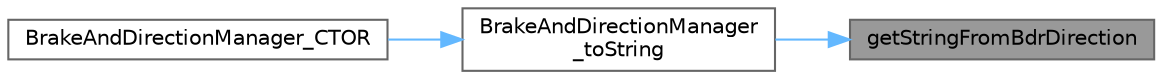 digraph "getStringFromBdrDirection"
{
 // LATEX_PDF_SIZE
  bgcolor="transparent";
  edge [fontname=Helvetica,fontsize=10,labelfontname=Helvetica,labelfontsize=10];
  node [fontname=Helvetica,fontsize=10,shape=box,height=0.2,width=0.4];
  rankdir="RL";
  Node1 [id="Node000001",label="getStringFromBdrDirection",height=0.2,width=0.4,color="gray40", fillcolor="grey60", style="filled", fontcolor="black",tooltip="Gets the string representation of dtBrakeAndDirectionManager_bdrDirection."];
  Node1 -> Node2 [id="edge1_Node000001_Node000002",dir="back",color="steelblue1",style="solid",tooltip=" "];
  Node2 [id="Node000002",label="BrakeAndDirectionManager\l_toString",height=0.2,width=0.4,color="grey40", fillcolor="white", style="filled",URL="$_brake_and_direction_manager_8c.html#aa0e363551482ec66bbe2d48eebd91645",tooltip="Converts the Brake and Direction Manager configuration to a string."];
  Node2 -> Node3 [id="edge2_Node000002_Node000003",dir="back",color="steelblue1",style="solid",tooltip=" "];
  Node3 [id="Node000003",label="BrakeAndDirectionManager_CTOR",height=0.2,width=0.4,color="grey40", fillcolor="white", style="filled",URL="$_brake_and_direction_manager_8c.html#af3f0f8d71fd1b8ab8a279c56fd01a506",tooltip="Constructor for the Brake and Direction Manager."];
}
